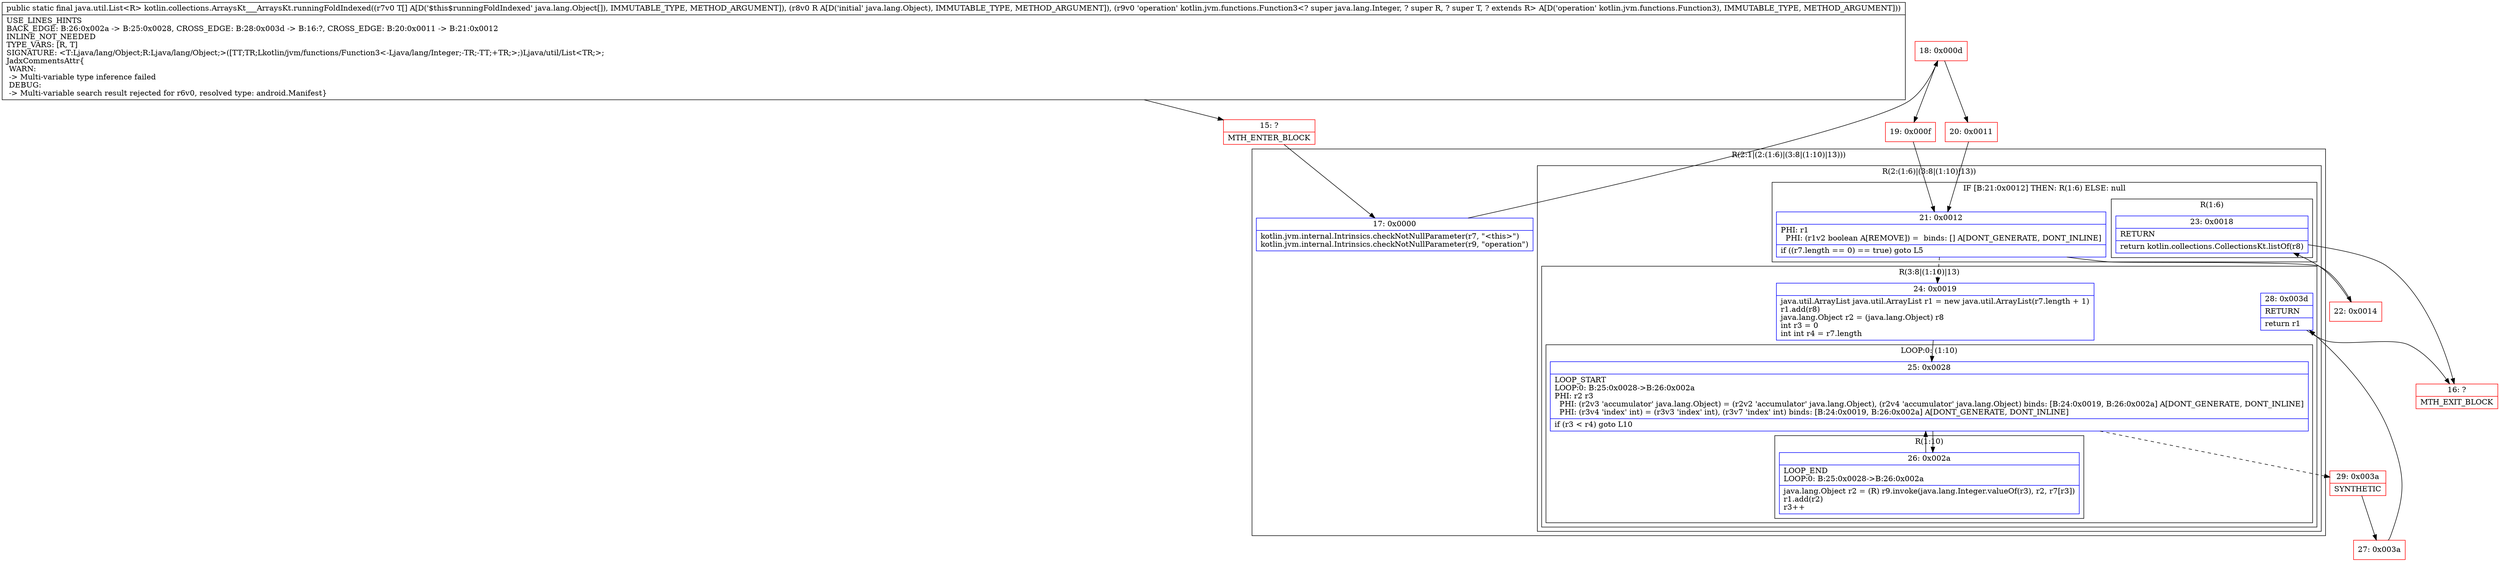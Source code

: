 digraph "CFG forkotlin.collections.ArraysKt___ArraysKt.runningFoldIndexed([Ljava\/lang\/Object;Ljava\/lang\/Object;Lkotlin\/jvm\/functions\/Function3;)Ljava\/util\/List;" {
subgraph cluster_Region_1762150658 {
label = "R(2:1|(2:(1:6)|(3:8|(1:10)|13)))";
node [shape=record,color=blue];
Node_17 [shape=record,label="{17\:\ 0x0000|kotlin.jvm.internal.Intrinsics.checkNotNullParameter(r7, \"\<this\>\")\lkotlin.jvm.internal.Intrinsics.checkNotNullParameter(r9, \"operation\")\l}"];
subgraph cluster_Region_2130778454 {
label = "R(2:(1:6)|(3:8|(1:10)|13))";
node [shape=record,color=blue];
subgraph cluster_IfRegion_1601139319 {
label = "IF [B:21:0x0012] THEN: R(1:6) ELSE: null";
node [shape=record,color=blue];
Node_21 [shape=record,label="{21\:\ 0x0012|PHI: r1 \l  PHI: (r1v2 boolean A[REMOVE]) =  binds: [] A[DONT_GENERATE, DONT_INLINE]\l|if ((r7.length == 0) == true) goto L5\l}"];
subgraph cluster_Region_1000606252 {
label = "R(1:6)";
node [shape=record,color=blue];
Node_23 [shape=record,label="{23\:\ 0x0018|RETURN\l|return kotlin.collections.CollectionsKt.listOf(r8)\l}"];
}
}
subgraph cluster_Region_77706504 {
label = "R(3:8|(1:10)|13)";
node [shape=record,color=blue];
Node_24 [shape=record,label="{24\:\ 0x0019|java.util.ArrayList java.util.ArrayList r1 = new java.util.ArrayList(r7.length + 1)\lr1.add(r8)\ljava.lang.Object r2 = (java.lang.Object) r8\lint r3 = 0\lint int r4 = r7.length\l}"];
subgraph cluster_LoopRegion_460316590 {
label = "LOOP:0: (1:10)";
node [shape=record,color=blue];
Node_25 [shape=record,label="{25\:\ 0x0028|LOOP_START\lLOOP:0: B:25:0x0028\-\>B:26:0x002a\lPHI: r2 r3 \l  PHI: (r2v3 'accumulator' java.lang.Object) = (r2v2 'accumulator' java.lang.Object), (r2v4 'accumulator' java.lang.Object) binds: [B:24:0x0019, B:26:0x002a] A[DONT_GENERATE, DONT_INLINE]\l  PHI: (r3v4 'index' int) = (r3v3 'index' int), (r3v7 'index' int) binds: [B:24:0x0019, B:26:0x002a] A[DONT_GENERATE, DONT_INLINE]\l|if (r3 \< r4) goto L10\l}"];
subgraph cluster_Region_1512785409 {
label = "R(1:10)";
node [shape=record,color=blue];
Node_26 [shape=record,label="{26\:\ 0x002a|LOOP_END\lLOOP:0: B:25:0x0028\-\>B:26:0x002a\l|java.lang.Object r2 = (R) r9.invoke(java.lang.Integer.valueOf(r3), r2, r7[r3])\lr1.add(r2)\lr3++\l}"];
}
}
Node_28 [shape=record,label="{28\:\ 0x003d|RETURN\l|return r1\l}"];
}
}
}
Node_15 [shape=record,color=red,label="{15\:\ ?|MTH_ENTER_BLOCK\l}"];
Node_18 [shape=record,color=red,label="{18\:\ 0x000d}"];
Node_19 [shape=record,color=red,label="{19\:\ 0x000f}"];
Node_22 [shape=record,color=red,label="{22\:\ 0x0014}"];
Node_16 [shape=record,color=red,label="{16\:\ ?|MTH_EXIT_BLOCK\l}"];
Node_29 [shape=record,color=red,label="{29\:\ 0x003a|SYNTHETIC\l}"];
Node_27 [shape=record,color=red,label="{27\:\ 0x003a}"];
Node_20 [shape=record,color=red,label="{20\:\ 0x0011}"];
MethodNode[shape=record,label="{public static final java.util.List\<R\> kotlin.collections.ArraysKt___ArraysKt.runningFoldIndexed((r7v0 T[] A[D('$this$runningFoldIndexed' java.lang.Object[]), IMMUTABLE_TYPE, METHOD_ARGUMENT]), (r8v0 R A[D('initial' java.lang.Object), IMMUTABLE_TYPE, METHOD_ARGUMENT]), (r9v0 'operation' kotlin.jvm.functions.Function3\<? super java.lang.Integer, ? super R, ? super T, ? extends R\> A[D('operation' kotlin.jvm.functions.Function3), IMMUTABLE_TYPE, METHOD_ARGUMENT]))  | USE_LINES_HINTS\lBACK_EDGE: B:26:0x002a \-\> B:25:0x0028, CROSS_EDGE: B:28:0x003d \-\> B:16:?, CROSS_EDGE: B:20:0x0011 \-\> B:21:0x0012\lINLINE_NOT_NEEDED\lTYPE_VARS: [R, T]\lSIGNATURE: \<T:Ljava\/lang\/Object;R:Ljava\/lang\/Object;\>([TT;TR;Lkotlin\/jvm\/functions\/Function3\<\-Ljava\/lang\/Integer;\-TR;\-TT;+TR;\>;)Ljava\/util\/List\<TR;\>;\lJadxCommentsAttr\{\l WARN: \l \-\> Multi\-variable type inference failed\l DEBUG: \l \-\> Multi\-variable search result rejected for r6v0, resolved type: android.Manifest\}\l}"];
MethodNode -> Node_15;Node_17 -> Node_18;
Node_21 -> Node_22;
Node_21 -> Node_24[style=dashed];
Node_23 -> Node_16;
Node_24 -> Node_25;
Node_25 -> Node_26;
Node_25 -> Node_29[style=dashed];
Node_26 -> Node_25;
Node_28 -> Node_16;
Node_15 -> Node_17;
Node_18 -> Node_19;
Node_18 -> Node_20;
Node_19 -> Node_21;
Node_22 -> Node_23;
Node_29 -> Node_27;
Node_27 -> Node_28;
Node_20 -> Node_21;
}

